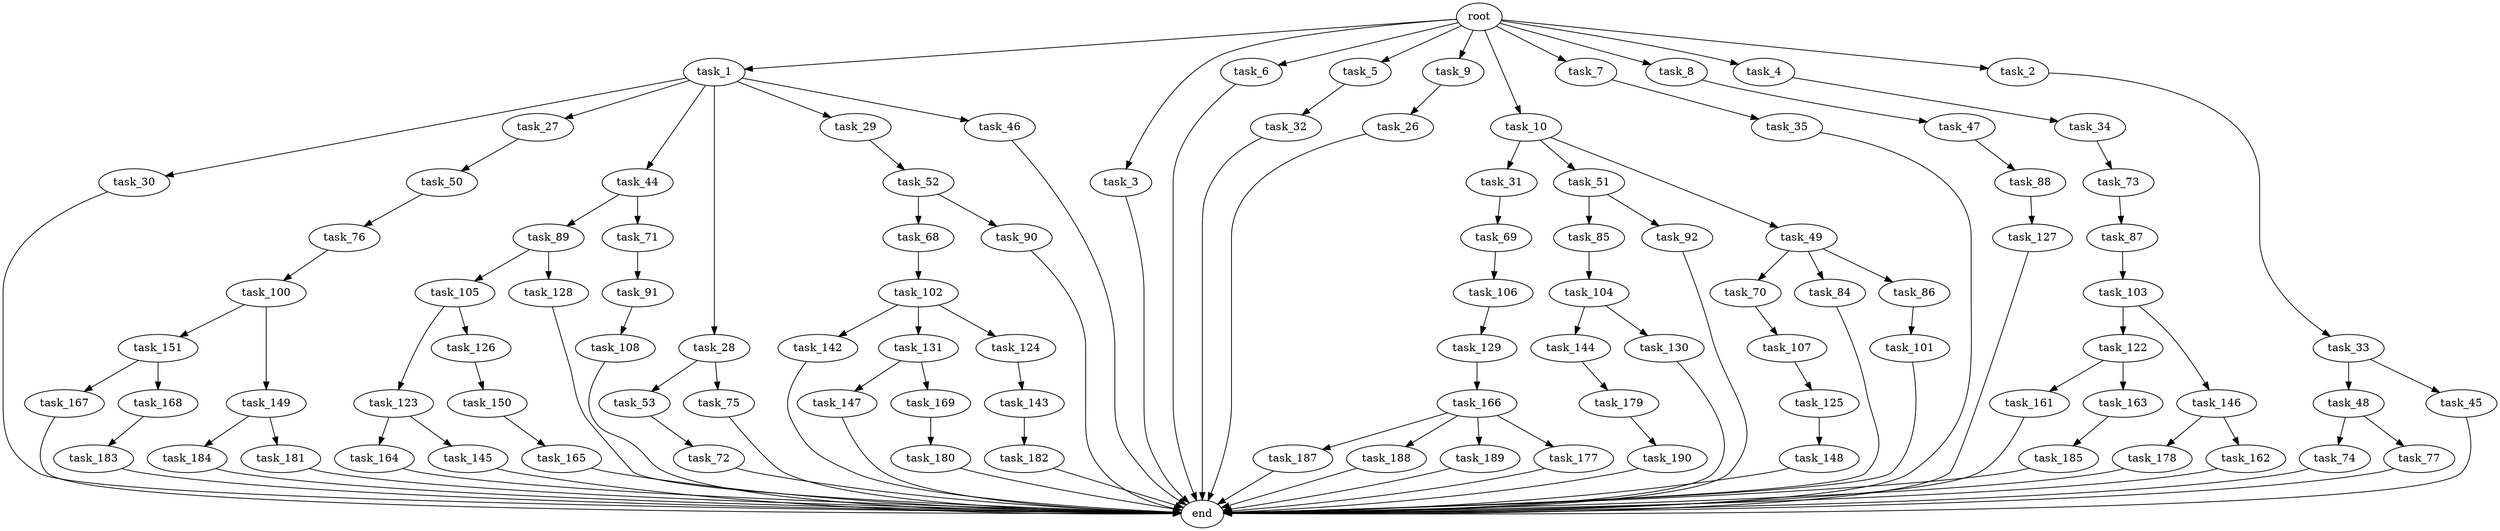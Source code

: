digraph G {
  task_100 [size="858993459200.000000"];
  task_31 [size="858993459200.000000"];
  task_33 [size="137438953472.000000"];
  task_147 [size="420906795008.000000"];
  task_76 [size="214748364800.000000"];
  task_142 [size="214748364800.000000"];
  task_167 [size="309237645312.000000"];
  task_106 [size="858993459200.000000"];
  task_101 [size="549755813888.000000"];
  task_102 [size="137438953472.000000"];
  task_165 [size="137438953472.000000"];
  task_32 [size="309237645312.000000"];
  task_123 [size="858993459200.000000"];
  task_30 [size="858993459200.000000"];
  task_169 [size="420906795008.000000"];
  end [size="0.000000"];
  task_27 [size="858993459200.000000"];
  task_47 [size="549755813888.000000"];
  task_164 [size="858993459200.000000"];
  task_74 [size="858993459200.000000"];
  task_104 [size="695784701952.000000"];
  task_143 [size="137438953472.000000"];
  task_70 [size="77309411328.000000"];
  task_53 [size="137438953472.000000"];
  task_122 [size="214748364800.000000"];
  task_1 [size="1024.000000"];
  task_187 [size="309237645312.000000"];
  task_3 [size="1024.000000"];
  task_6 [size="1024.000000"];
  task_161 [size="34359738368.000000"];
  task_85 [size="77309411328.000000"];
  task_26 [size="695784701952.000000"];
  task_131 [size="214748364800.000000"];
  task_5 [size="1024.000000"];
  task_44 [size="858993459200.000000"];
  task_145 [size="858993459200.000000"];
  task_166 [size="420906795008.000000"];
  task_183 [size="34359738368.000000"];
  task_188 [size="309237645312.000000"];
  task_51 [size="858993459200.000000"];
  task_146 [size="214748364800.000000"];
  task_77 [size="858993459200.000000"];
  task_28 [size="858993459200.000000"];
  task_9 [size="1024.000000"];
  task_68 [size="309237645312.000000"];
  task_105 [size="34359738368.000000"];
  task_29 [size="858993459200.000000"];
  task_182 [size="420906795008.000000"];
  task_179 [size="77309411328.000000"];
  task_89 [size="214748364800.000000"];
  task_35 [size="858993459200.000000"];
  task_144 [size="34359738368.000000"];
  task_180 [size="137438953472.000000"];
  task_108 [size="309237645312.000000"];
  task_130 [size="34359738368.000000"];
  task_75 [size="137438953472.000000"];
  task_10 [size="1024.000000"];
  task_69 [size="695784701952.000000"];
  task_46 [size="858993459200.000000"];
  task_90 [size="309237645312.000000"];
  task_128 [size="34359738368.000000"];
  task_91 [size="695784701952.000000"];
  task_125 [size="549755813888.000000"];
  task_151 [size="34359738368.000000"];
  task_189 [size="309237645312.000000"];
  task_129 [size="420906795008.000000"];
  task_72 [size="309237645312.000000"];
  task_107 [size="695784701952.000000"];
  task_84 [size="77309411328.000000"];
  task_88 [size="137438953472.000000"];
  task_34 [size="309237645312.000000"];
  task_48 [size="858993459200.000000"];
  task_184 [size="137438953472.000000"];
  task_126 [size="858993459200.000000"];
  task_7 [size="1024.000000"];
  task_103 [size="420906795008.000000"];
  task_45 [size="858993459200.000000"];
  task_150 [size="214748364800.000000"];
  task_50 [size="214748364800.000000"];
  task_149 [size="34359738368.000000"];
  root [size="0.000000"];
  task_49 [size="858993459200.000000"];
  task_127 [size="858993459200.000000"];
  task_124 [size="214748364800.000000"];
  task_86 [size="77309411328.000000"];
  task_92 [size="77309411328.000000"];
  task_177 [size="309237645312.000000"];
  task_8 [size="1024.000000"];
  task_168 [size="309237645312.000000"];
  task_163 [size="34359738368.000000"];
  task_181 [size="137438953472.000000"];
  task_148 [size="309237645312.000000"];
  task_87 [size="549755813888.000000"];
  task_52 [size="858993459200.000000"];
  task_73 [size="695784701952.000000"];
  task_4 [size="1024.000000"];
  task_190 [size="695784701952.000000"];
  task_185 [size="309237645312.000000"];
  task_71 [size="214748364800.000000"];
  task_2 [size="1024.000000"];
  task_178 [size="34359738368.000000"];
  task_162 [size="34359738368.000000"];

  task_100 -> task_151 [size="33554432.000000"];
  task_100 -> task_149 [size="33554432.000000"];
  task_31 -> task_69 [size="679477248.000000"];
  task_33 -> task_48 [size="838860800.000000"];
  task_33 -> task_45 [size="838860800.000000"];
  task_147 -> end [size="1.000000"];
  task_76 -> task_100 [size="838860800.000000"];
  task_142 -> end [size="1.000000"];
  task_167 -> end [size="1.000000"];
  task_106 -> task_129 [size="411041792.000000"];
  task_101 -> end [size="1.000000"];
  task_102 -> task_131 [size="209715200.000000"];
  task_102 -> task_124 [size="209715200.000000"];
  task_102 -> task_142 [size="209715200.000000"];
  task_165 -> end [size="1.000000"];
  task_32 -> end [size="1.000000"];
  task_123 -> task_145 [size="838860800.000000"];
  task_123 -> task_164 [size="838860800.000000"];
  task_30 -> end [size="1.000000"];
  task_169 -> task_180 [size="134217728.000000"];
  task_27 -> task_50 [size="209715200.000000"];
  task_47 -> task_88 [size="134217728.000000"];
  task_164 -> end [size="1.000000"];
  task_74 -> end [size="1.000000"];
  task_104 -> task_130 [size="33554432.000000"];
  task_104 -> task_144 [size="33554432.000000"];
  task_143 -> task_182 [size="411041792.000000"];
  task_70 -> task_107 [size="679477248.000000"];
  task_53 -> task_72 [size="301989888.000000"];
  task_122 -> task_161 [size="33554432.000000"];
  task_122 -> task_163 [size="33554432.000000"];
  task_1 -> task_30 [size="838860800.000000"];
  task_1 -> task_46 [size="838860800.000000"];
  task_1 -> task_28 [size="838860800.000000"];
  task_1 -> task_29 [size="838860800.000000"];
  task_1 -> task_27 [size="838860800.000000"];
  task_1 -> task_44 [size="838860800.000000"];
  task_187 -> end [size="1.000000"];
  task_3 -> end [size="1.000000"];
  task_6 -> end [size="1.000000"];
  task_161 -> end [size="1.000000"];
  task_85 -> task_104 [size="679477248.000000"];
  task_26 -> end [size="1.000000"];
  task_131 -> task_147 [size="411041792.000000"];
  task_131 -> task_169 [size="411041792.000000"];
  task_5 -> task_32 [size="301989888.000000"];
  task_44 -> task_71 [size="209715200.000000"];
  task_44 -> task_89 [size="209715200.000000"];
  task_145 -> end [size="1.000000"];
  task_166 -> task_189 [size="301989888.000000"];
  task_166 -> task_187 [size="301989888.000000"];
  task_166 -> task_177 [size="301989888.000000"];
  task_166 -> task_188 [size="301989888.000000"];
  task_183 -> end [size="1.000000"];
  task_188 -> end [size="1.000000"];
  task_51 -> task_85 [size="75497472.000000"];
  task_51 -> task_92 [size="75497472.000000"];
  task_146 -> task_178 [size="33554432.000000"];
  task_146 -> task_162 [size="33554432.000000"];
  task_77 -> end [size="1.000000"];
  task_28 -> task_75 [size="134217728.000000"];
  task_28 -> task_53 [size="134217728.000000"];
  task_9 -> task_26 [size="679477248.000000"];
  task_68 -> task_102 [size="134217728.000000"];
  task_105 -> task_126 [size="838860800.000000"];
  task_105 -> task_123 [size="838860800.000000"];
  task_29 -> task_52 [size="838860800.000000"];
  task_182 -> end [size="1.000000"];
  task_179 -> task_190 [size="679477248.000000"];
  task_89 -> task_128 [size="33554432.000000"];
  task_89 -> task_105 [size="33554432.000000"];
  task_35 -> end [size="1.000000"];
  task_144 -> task_179 [size="75497472.000000"];
  task_180 -> end [size="1.000000"];
  task_108 -> end [size="1.000000"];
  task_130 -> end [size="1.000000"];
  task_75 -> end [size="1.000000"];
  task_10 -> task_31 [size="838860800.000000"];
  task_10 -> task_51 [size="838860800.000000"];
  task_10 -> task_49 [size="838860800.000000"];
  task_69 -> task_106 [size="838860800.000000"];
  task_46 -> end [size="1.000000"];
  task_90 -> end [size="1.000000"];
  task_128 -> end [size="1.000000"];
  task_91 -> task_108 [size="301989888.000000"];
  task_125 -> task_148 [size="301989888.000000"];
  task_151 -> task_168 [size="301989888.000000"];
  task_151 -> task_167 [size="301989888.000000"];
  task_189 -> end [size="1.000000"];
  task_129 -> task_166 [size="411041792.000000"];
  task_72 -> end [size="1.000000"];
  task_107 -> task_125 [size="536870912.000000"];
  task_84 -> end [size="1.000000"];
  task_88 -> task_127 [size="838860800.000000"];
  task_34 -> task_73 [size="679477248.000000"];
  task_48 -> task_77 [size="838860800.000000"];
  task_48 -> task_74 [size="838860800.000000"];
  task_184 -> end [size="1.000000"];
  task_126 -> task_150 [size="209715200.000000"];
  task_7 -> task_35 [size="838860800.000000"];
  task_103 -> task_122 [size="209715200.000000"];
  task_103 -> task_146 [size="209715200.000000"];
  task_45 -> end [size="1.000000"];
  task_150 -> task_165 [size="134217728.000000"];
  task_50 -> task_76 [size="209715200.000000"];
  task_149 -> task_184 [size="134217728.000000"];
  task_149 -> task_181 [size="134217728.000000"];
  root -> task_9 [size="1.000000"];
  root -> task_5 [size="1.000000"];
  root -> task_7 [size="1.000000"];
  root -> task_10 [size="1.000000"];
  root -> task_2 [size="1.000000"];
  root -> task_1 [size="1.000000"];
  root -> task_8 [size="1.000000"];
  root -> task_4 [size="1.000000"];
  root -> task_3 [size="1.000000"];
  root -> task_6 [size="1.000000"];
  task_49 -> task_84 [size="75497472.000000"];
  task_49 -> task_70 [size="75497472.000000"];
  task_49 -> task_86 [size="75497472.000000"];
  task_127 -> end [size="1.000000"];
  task_124 -> task_143 [size="134217728.000000"];
  task_86 -> task_101 [size="536870912.000000"];
  task_92 -> end [size="1.000000"];
  task_177 -> end [size="1.000000"];
  task_8 -> task_47 [size="536870912.000000"];
  task_168 -> task_183 [size="33554432.000000"];
  task_163 -> task_185 [size="301989888.000000"];
  task_181 -> end [size="1.000000"];
  task_148 -> end [size="1.000000"];
  task_87 -> task_103 [size="411041792.000000"];
  task_52 -> task_90 [size="301989888.000000"];
  task_52 -> task_68 [size="301989888.000000"];
  task_73 -> task_87 [size="536870912.000000"];
  task_4 -> task_34 [size="301989888.000000"];
  task_190 -> end [size="1.000000"];
  task_185 -> end [size="1.000000"];
  task_71 -> task_91 [size="679477248.000000"];
  task_2 -> task_33 [size="134217728.000000"];
  task_178 -> end [size="1.000000"];
  task_162 -> end [size="1.000000"];
}
